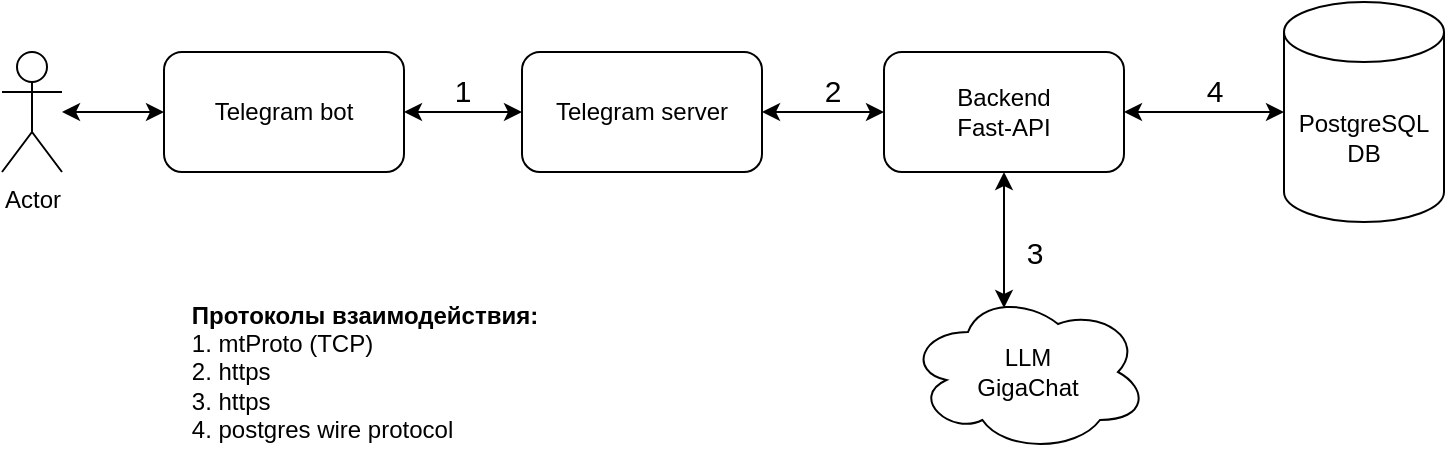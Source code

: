 <mxfile version="28.1.0">
  <diagram name="Page-1" id="Fc8RffVJn5xYqU3UtGlQ">
    <mxGraphModel dx="1171" dy="742" grid="1" gridSize="10" guides="1" tooltips="1" connect="1" arrows="1" fold="1" page="1" pageScale="1" pageWidth="850" pageHeight="1100" math="0" shadow="0">
      <root>
        <mxCell id="0" />
        <mxCell id="1" parent="0" />
        <mxCell id="fTzPdwD0FqYq8DdTM3jS-1" value="Actor" style="shape=umlActor;verticalLabelPosition=bottom;verticalAlign=top;html=1;outlineConnect=0;" parent="1" vertex="1">
          <mxGeometry x="40" y="60" width="30" height="60" as="geometry" />
        </mxCell>
        <mxCell id="fTzPdwD0FqYq8DdTM3jS-2" value="PostgreSQL&lt;div&gt;DB&lt;/div&gt;" style="shape=cylinder3;whiteSpace=wrap;html=1;boundedLbl=1;backgroundOutline=1;size=15;" parent="1" vertex="1">
          <mxGeometry x="681" y="35" width="80" height="110" as="geometry" />
        </mxCell>
        <mxCell id="fTzPdwD0FqYq8DdTM3jS-3" value="Telegram server" style="rounded=1;whiteSpace=wrap;html=1;" parent="1" vertex="1">
          <mxGeometry x="300" y="60" width="120" height="60" as="geometry" />
        </mxCell>
        <mxCell id="fTzPdwD0FqYq8DdTM3jS-4" value="Backend&lt;div&gt;Fast-API&lt;br&gt;&lt;/div&gt;" style="rounded=1;whiteSpace=wrap;html=1;" parent="1" vertex="1">
          <mxGeometry x="481" y="60" width="120" height="60" as="geometry" />
        </mxCell>
        <mxCell id="fTzPdwD0FqYq8DdTM3jS-9" value="LLM&lt;div&gt;GigaChat&lt;/div&gt;" style="ellipse;shape=cloud;whiteSpace=wrap;html=1;" parent="1" vertex="1">
          <mxGeometry x="493" y="180" width="120" height="80" as="geometry" />
        </mxCell>
        <mxCell id="fTzPdwD0FqYq8DdTM3jS-17" value="" style="endArrow=classic;startArrow=classic;html=1;rounded=0;entryX=0.5;entryY=1;entryDx=0;entryDy=0;exitX=0.4;exitY=0.1;exitDx=0;exitDy=0;exitPerimeter=0;" parent="1" source="fTzPdwD0FqYq8DdTM3jS-9" edge="1">
          <mxGeometry width="50" height="50" relative="1" as="geometry">
            <mxPoint x="601" y="240" as="sourcePoint" />
            <mxPoint x="541" y="120" as="targetPoint" />
          </mxGeometry>
        </mxCell>
        <mxCell id="fTzPdwD0FqYq8DdTM3jS-18" value="" style="endArrow=classic;startArrow=classic;html=1;rounded=0;entryX=0;entryY=0.5;entryDx=0;entryDy=0;entryPerimeter=0;exitX=1;exitY=0.5;exitDx=0;exitDy=0;" parent="1" target="fTzPdwD0FqYq8DdTM3jS-2" edge="1">
          <mxGeometry width="50" height="50" relative="1" as="geometry">
            <mxPoint x="601" y="90" as="sourcePoint" />
            <mxPoint x="611" y="190" as="targetPoint" />
          </mxGeometry>
        </mxCell>
        <mxCell id="fTzPdwD0FqYq8DdTM3jS-20" value="" style="endArrow=classic;startArrow=classic;html=1;rounded=0;entryX=1;entryY=0.5;entryDx=0;entryDy=0;exitX=0;exitY=0.5;exitDx=0;exitDy=0;" parent="1" source="fTzPdwD0FqYq8DdTM3jS-4" target="fTzPdwD0FqYq8DdTM3jS-3" edge="1">
          <mxGeometry width="50" height="50" relative="1" as="geometry">
            <mxPoint x="580" y="240" as="sourcePoint" />
            <mxPoint x="630" y="190" as="targetPoint" />
            <Array as="points">
              <mxPoint x="460" y="90" />
            </Array>
          </mxGeometry>
        </mxCell>
        <mxCell id="fTzPdwD0FqYq8DdTM3jS-30" value="Telegram bot" style="rounded=1;whiteSpace=wrap;html=1;" parent="1" vertex="1">
          <mxGeometry x="121" y="60" width="120" height="60" as="geometry" />
        </mxCell>
        <mxCell id="fTzPdwD0FqYq8DdTM3jS-31" value="" style="endArrow=classic;startArrow=classic;html=1;rounded=0;entryX=1;entryY=0.5;entryDx=0;entryDy=0;exitX=0;exitY=0.5;exitDx=0;exitDy=0;" parent="1" source="fTzPdwD0FqYq8DdTM3jS-3" target="fTzPdwD0FqYq8DdTM3jS-30" edge="1">
          <mxGeometry width="50" height="50" relative="1" as="geometry">
            <mxPoint x="530" y="110" as="sourcePoint" />
            <mxPoint x="450" y="110" as="targetPoint" />
            <Array as="points">
              <mxPoint x="280" y="90" />
            </Array>
          </mxGeometry>
        </mxCell>
        <mxCell id="fTzPdwD0FqYq8DdTM3jS-33" value="1" style="text;html=1;align=center;verticalAlign=middle;resizable=0;points=[];autosize=1;fontSize=15;" parent="1" vertex="1">
          <mxGeometry x="255" y="64" width="30" height="30" as="geometry" />
        </mxCell>
        <mxCell id="fTzPdwD0FqYq8DdTM3jS-34" value="&lt;div style=&quot;text-align: left;&quot;&gt;&lt;b&gt;Протоколы взаимодействия:&lt;/b&gt;&lt;/div&gt;&lt;div&gt;&lt;div style=&quot;text-align: left;&quot;&gt;1. mtProto (TCP)&lt;/div&gt;&lt;div style=&quot;text-align: left;&quot;&gt;2. https&lt;/div&gt;&lt;div style=&quot;text-align: left;&quot;&gt;3. https&lt;/div&gt;&lt;div style=&quot;text-align: left;&quot;&gt;4. postgres wire protocol&lt;/div&gt;&lt;/div&gt;" style="text;html=1;align=center;verticalAlign=middle;resizable=0;points=[];autosize=1;strokeColor=none;fillColor=none;" parent="1" vertex="1">
          <mxGeometry x="121" y="180" width="200" height="80" as="geometry" />
        </mxCell>
        <mxCell id="fTzPdwD0FqYq8DdTM3jS-35" value="2" style="text;html=1;align=center;verticalAlign=middle;resizable=0;points=[];autosize=1;fontSize=15;" parent="1" vertex="1">
          <mxGeometry x="440" y="64" width="30" height="30" as="geometry" />
        </mxCell>
        <mxCell id="fTzPdwD0FqYq8DdTM3jS-36" value="3" style="text;html=1;align=center;verticalAlign=middle;resizable=0;points=[];autosize=1;fontSize=15;" parent="1" vertex="1">
          <mxGeometry x="541" y="145" width="30" height="30" as="geometry" />
        </mxCell>
        <mxCell id="fTzPdwD0FqYq8DdTM3jS-38" value="4" style="text;html=1;align=center;verticalAlign=middle;resizable=0;points=[];autosize=1;fontSize=15;" parent="1" vertex="1">
          <mxGeometry x="631" y="64" width="30" height="30" as="geometry" />
        </mxCell>
        <mxCell id="fTzPdwD0FqYq8DdTM3jS-42" value="" style="endArrow=classic;startArrow=classic;html=1;rounded=0;exitX=0;exitY=0.5;exitDx=0;exitDy=0;" parent="1" source="fTzPdwD0FqYq8DdTM3jS-30" target="fTzPdwD0FqYq8DdTM3jS-1" edge="1">
          <mxGeometry width="50" height="50" relative="1" as="geometry">
            <mxPoint x="400" y="240" as="sourcePoint" />
            <mxPoint x="450" y="190" as="targetPoint" />
          </mxGeometry>
        </mxCell>
      </root>
    </mxGraphModel>
  </diagram>
</mxfile>
